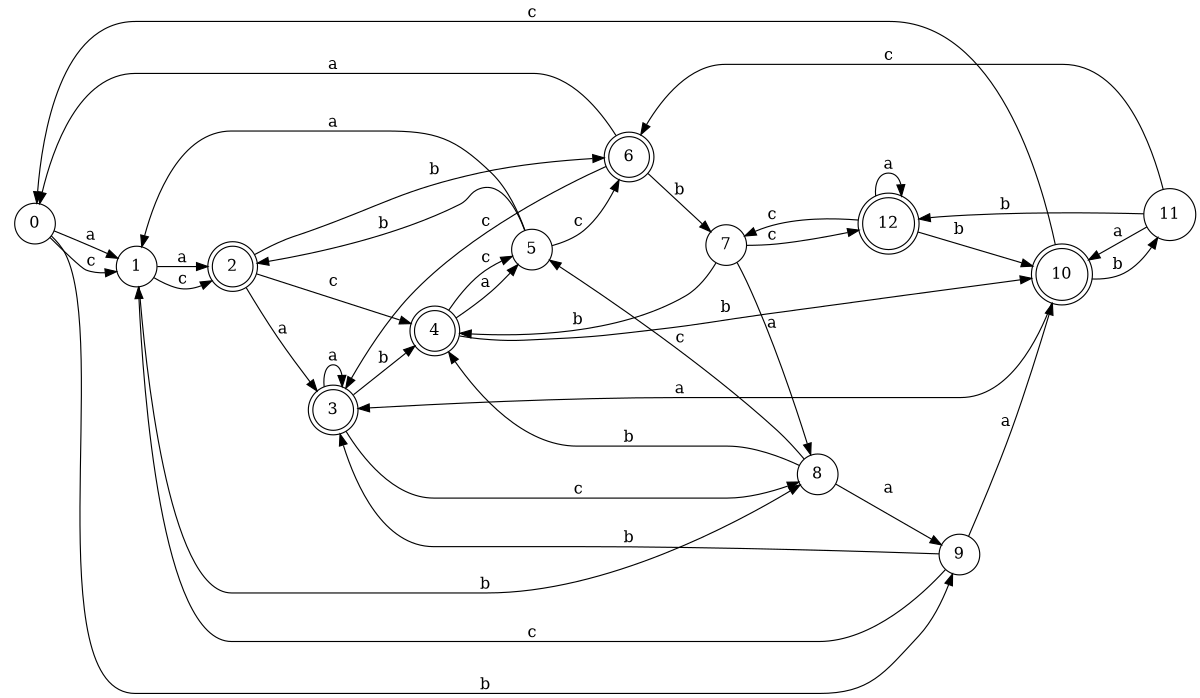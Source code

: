 digraph n11_1 {
__start0 [label="" shape="none"];

rankdir=LR;
size="8,5";

s0 [style="filled", color="black", fillcolor="white" shape="circle", label="0"];
s1 [style="filled", color="black", fillcolor="white" shape="circle", label="1"];
s2 [style="rounded,filled", color="black", fillcolor="white" shape="doublecircle", label="2"];
s3 [style="rounded,filled", color="black", fillcolor="white" shape="doublecircle", label="3"];
s4 [style="rounded,filled", color="black", fillcolor="white" shape="doublecircle", label="4"];
s5 [style="filled", color="black", fillcolor="white" shape="circle", label="5"];
s6 [style="rounded,filled", color="black", fillcolor="white" shape="doublecircle", label="6"];
s7 [style="filled", color="black", fillcolor="white" shape="circle", label="7"];
s8 [style="filled", color="black", fillcolor="white" shape="circle", label="8"];
s9 [style="filled", color="black", fillcolor="white" shape="circle", label="9"];
s10 [style="rounded,filled", color="black", fillcolor="white" shape="doublecircle", label="10"];
s11 [style="filled", color="black", fillcolor="white" shape="circle", label="11"];
s12 [style="rounded,filled", color="black", fillcolor="white" shape="doublecircle", label="12"];
s0 -> s1 [label="a"];
s0 -> s9 [label="b"];
s0 -> s1 [label="c"];
s1 -> s2 [label="a"];
s1 -> s8 [label="b"];
s1 -> s2 [label="c"];
s2 -> s3 [label="a"];
s2 -> s6 [label="b"];
s2 -> s4 [label="c"];
s3 -> s3 [label="a"];
s3 -> s4 [label="b"];
s3 -> s8 [label="c"];
s4 -> s5 [label="a"];
s4 -> s10 [label="b"];
s4 -> s5 [label="c"];
s5 -> s1 [label="a"];
s5 -> s2 [label="b"];
s5 -> s6 [label="c"];
s6 -> s0 [label="a"];
s6 -> s7 [label="b"];
s6 -> s3 [label="c"];
s7 -> s8 [label="a"];
s7 -> s4 [label="b"];
s7 -> s12 [label="c"];
s8 -> s9 [label="a"];
s8 -> s4 [label="b"];
s8 -> s5 [label="c"];
s9 -> s10 [label="a"];
s9 -> s3 [label="b"];
s9 -> s1 [label="c"];
s10 -> s3 [label="a"];
s10 -> s11 [label="b"];
s10 -> s0 [label="c"];
s11 -> s10 [label="a"];
s11 -> s12 [label="b"];
s11 -> s6 [label="c"];
s12 -> s12 [label="a"];
s12 -> s10 [label="b"];
s12 -> s7 [label="c"];

}